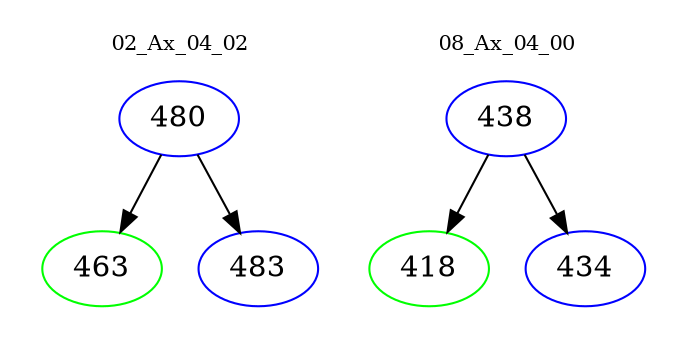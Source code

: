 digraph{
subgraph cluster_0 {
color = white
label = "02_Ax_04_02";
fontsize=10;
T0_480 [label="480", color="blue"]
T0_480 -> T0_463 [color="black"]
T0_463 [label="463", color="green"]
T0_480 -> T0_483 [color="black"]
T0_483 [label="483", color="blue"]
}
subgraph cluster_1 {
color = white
label = "08_Ax_04_00";
fontsize=10;
T1_438 [label="438", color="blue"]
T1_438 -> T1_418 [color="black"]
T1_418 [label="418", color="green"]
T1_438 -> T1_434 [color="black"]
T1_434 [label="434", color="blue"]
}
}
